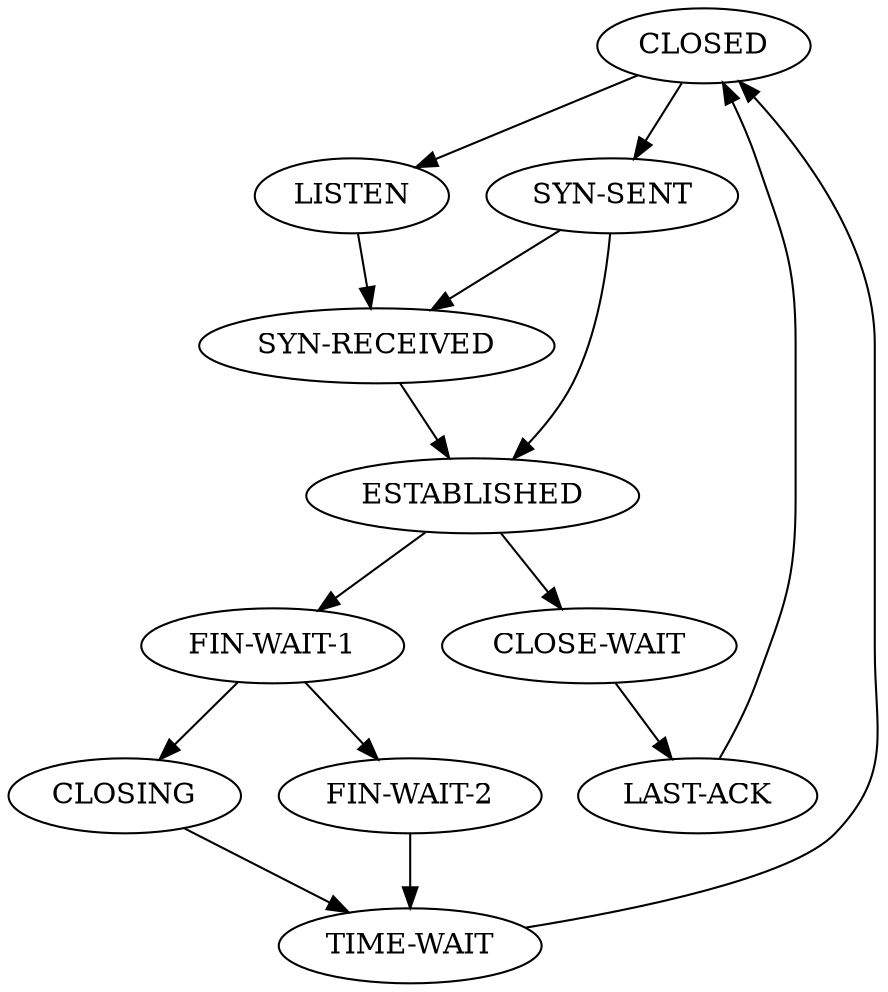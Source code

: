 digraph TCP {
    // node [shape=rectangle]
    closed[label="CLOSED"]
    listen[label="LISTEN"]
    syn_sent[label="SYN-SENT"]
    syn_received[label="SYN-RECEIVED"]
    established[label="ESTABLISHED"]
    close_wait[label="CLOSE-WAIT"]
    last_ack[label="LAST-ACK"]
    fin_wait_1[label="FIN-WAIT-1"]
    fin_wait_2[label="FIN-WAIT-2"]
    closing[label="CLOSING"]
    time_wait[label="TIME-WAIT"]

    closed -> listen -> syn_received 
    closed -> syn_sent
    syn_sent -> syn_received
    {syn_sent, syn_received} -> established
    established -> {fin_wait_1, close_wait}
    fin_wait_1 -> {fin_wait_2, closing} -> time_wait
    close_wait -> last_ack
    {time_wait, last_ack} -> closed
}
